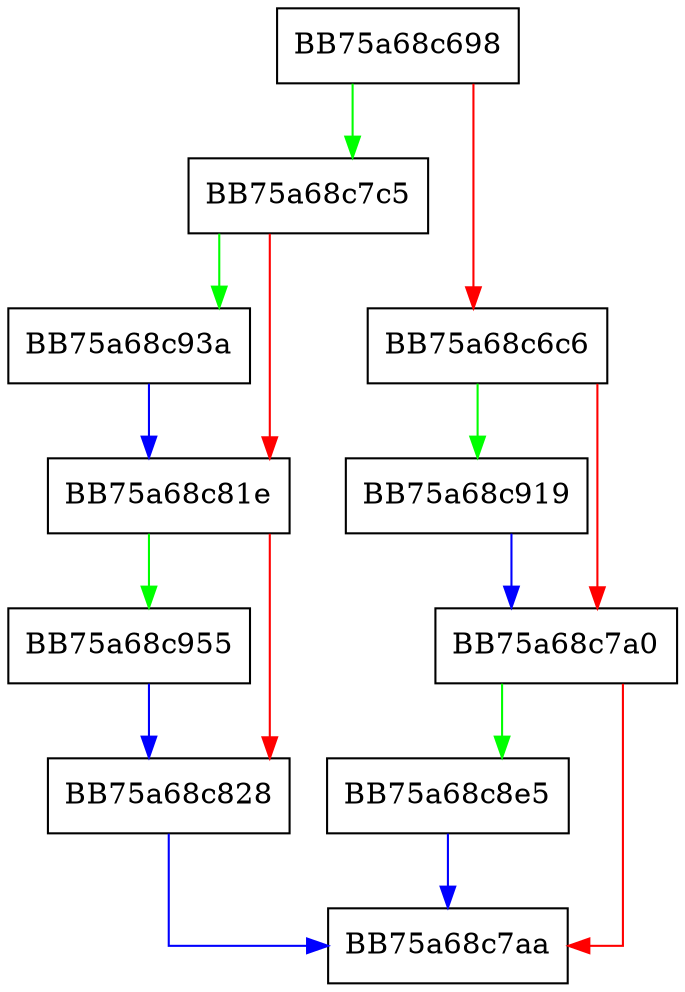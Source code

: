 digraph msil_emit_api_call {
  node [shape="box"];
  graph [splines=ortho];
  BB75a68c698 -> BB75a68c7c5 [color="green"];
  BB75a68c698 -> BB75a68c6c6 [color="red"];
  BB75a68c6c6 -> BB75a68c919 [color="green"];
  BB75a68c6c6 -> BB75a68c7a0 [color="red"];
  BB75a68c7a0 -> BB75a68c8e5 [color="green"];
  BB75a68c7a0 -> BB75a68c7aa [color="red"];
  BB75a68c7c5 -> BB75a68c93a [color="green"];
  BB75a68c7c5 -> BB75a68c81e [color="red"];
  BB75a68c81e -> BB75a68c955 [color="green"];
  BB75a68c81e -> BB75a68c828 [color="red"];
  BB75a68c828 -> BB75a68c7aa [color="blue"];
  BB75a68c8e5 -> BB75a68c7aa [color="blue"];
  BB75a68c919 -> BB75a68c7a0 [color="blue"];
  BB75a68c93a -> BB75a68c81e [color="blue"];
  BB75a68c955 -> BB75a68c828 [color="blue"];
}